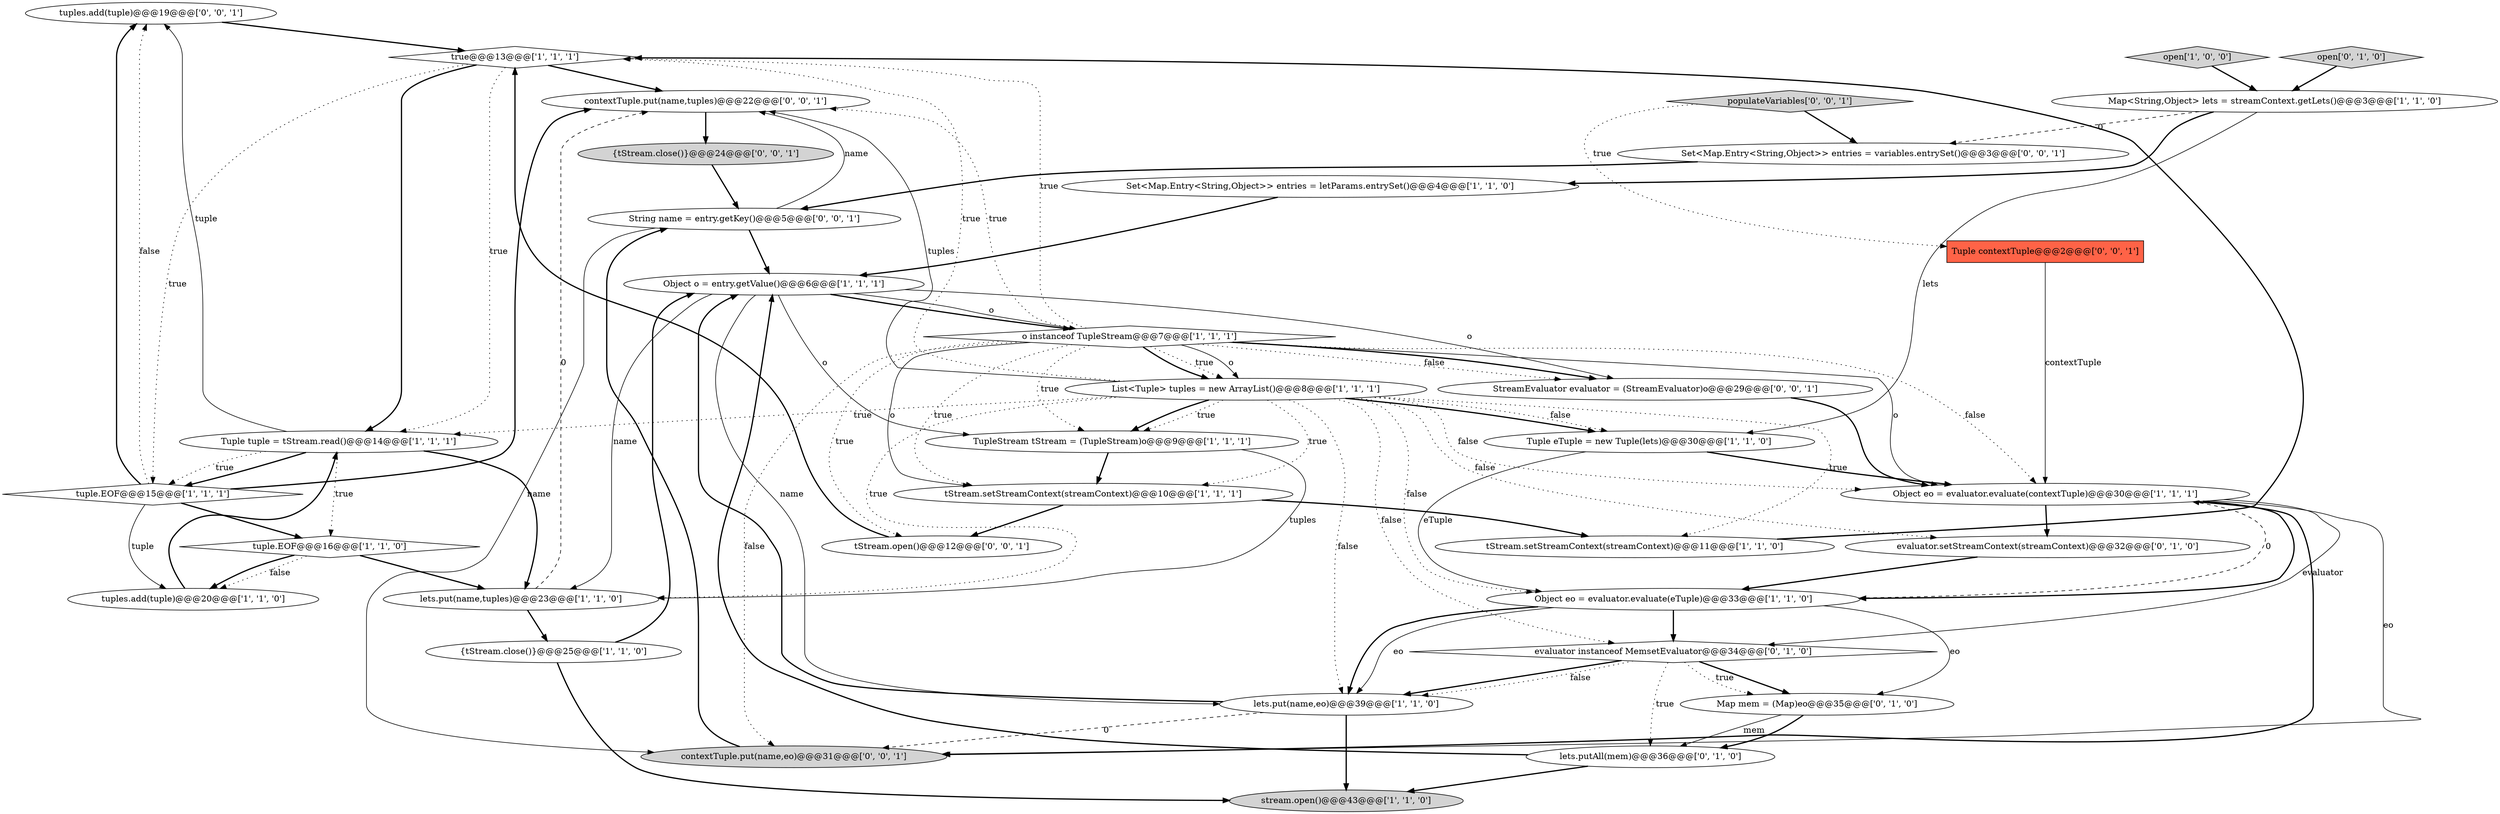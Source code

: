 digraph {
28 [style = filled, label = "tuples.add(tuple)@@@19@@@['0', '0', '1']", fillcolor = white, shape = ellipse image = "AAA0AAABBB3BBB"];
19 [style = filled, label = "Object eo = evaluator.evaluate(contextTuple)@@@30@@@['1', '1', '1']", fillcolor = white, shape = ellipse image = "AAA0AAABBB1BBB"];
29 [style = filled, label = "contextTuple.put(name,eo)@@@31@@@['0', '0', '1']", fillcolor = lightgray, shape = ellipse image = "AAA0AAABBB3BBB"];
26 [style = filled, label = "StreamEvaluator evaluator = (StreamEvaluator)o@@@29@@@['0', '0', '1']", fillcolor = white, shape = ellipse image = "AAA0AAABBB3BBB"];
22 [style = filled, label = "open['0', '1', '0']", fillcolor = lightgray, shape = diamond image = "AAA0AAABBB2BBB"];
17 [style = filled, label = "TupleStream tStream = (TupleStream)o@@@9@@@['1', '1', '1']", fillcolor = white, shape = ellipse image = "AAA0AAABBB1BBB"];
33 [style = filled, label = "String name = entry.getKey()@@@5@@@['0', '0', '1']", fillcolor = white, shape = ellipse image = "AAA0AAABBB3BBB"];
4 [style = filled, label = "open['1', '0', '0']", fillcolor = lightgray, shape = diamond image = "AAA0AAABBB1BBB"];
0 [style = filled, label = "lets.put(name,eo)@@@39@@@['1', '1', '0']", fillcolor = white, shape = ellipse image = "AAA0AAABBB1BBB"];
8 [style = filled, label = "o instanceof TupleStream@@@7@@@['1', '1', '1']", fillcolor = white, shape = diamond image = "AAA0AAABBB1BBB"];
7 [style = filled, label = "stream.open()@@@43@@@['1', '1', '0']", fillcolor = lightgray, shape = ellipse image = "AAA0AAABBB1BBB"];
21 [style = filled, label = "lets.putAll(mem)@@@36@@@['0', '1', '0']", fillcolor = white, shape = ellipse image = "AAA1AAABBB2BBB"];
20 [style = filled, label = "lets.put(name,tuples)@@@23@@@['1', '1', '0']", fillcolor = white, shape = ellipse image = "AAA0AAABBB1BBB"];
25 [style = filled, label = "evaluator.setStreamContext(streamContext)@@@32@@@['0', '1', '0']", fillcolor = white, shape = ellipse image = "AAA1AAABBB2BBB"];
12 [style = filled, label = "tStream.setStreamContext(streamContext)@@@11@@@['1', '1', '0']", fillcolor = white, shape = ellipse image = "AAA0AAABBB1BBB"];
11 [style = filled, label = "Set<Map.Entry<String,Object>> entries = letParams.entrySet()@@@4@@@['1', '1', '0']", fillcolor = white, shape = ellipse image = "AAA0AAABBB1BBB"];
34 [style = filled, label = "Tuple contextTuple@@@2@@@['0', '0', '1']", fillcolor = tomato, shape = box image = "AAA0AAABBB3BBB"];
24 [style = filled, label = "Map mem = (Map)eo@@@35@@@['0', '1', '0']", fillcolor = white, shape = ellipse image = "AAA1AAABBB2BBB"];
30 [style = filled, label = "contextTuple.put(name,tuples)@@@22@@@['0', '0', '1']", fillcolor = white, shape = ellipse image = "AAA0AAABBB3BBB"];
16 [style = filled, label = "{tStream.close()}@@@25@@@['1', '1', '0']", fillcolor = white, shape = ellipse image = "AAA0AAABBB1BBB"];
15 [style = filled, label = "List<Tuple> tuples = new ArrayList()@@@8@@@['1', '1', '1']", fillcolor = white, shape = ellipse image = "AAA0AAABBB1BBB"];
18 [style = filled, label = "tuples.add(tuple)@@@20@@@['1', '1', '0']", fillcolor = white, shape = ellipse image = "AAA0AAABBB1BBB"];
10 [style = filled, label = "Object eo = evaluator.evaluate(eTuple)@@@33@@@['1', '1', '0']", fillcolor = white, shape = ellipse image = "AAA0AAABBB1BBB"];
14 [style = filled, label = "tuple.EOF@@@15@@@['1', '1', '1']", fillcolor = white, shape = diamond image = "AAA0AAABBB1BBB"];
5 [style = filled, label = "true@@@13@@@['1', '1', '1']", fillcolor = white, shape = diamond image = "AAA0AAABBB1BBB"];
27 [style = filled, label = "tStream.open()@@@12@@@['0', '0', '1']", fillcolor = white, shape = ellipse image = "AAA0AAABBB3BBB"];
31 [style = filled, label = "{tStream.close()}@@@24@@@['0', '0', '1']", fillcolor = lightgray, shape = ellipse image = "AAA0AAABBB3BBB"];
13 [style = filled, label = "Map<String,Object> lets = streamContext.getLets()@@@3@@@['1', '1', '0']", fillcolor = white, shape = ellipse image = "AAA0AAABBB1BBB"];
1 [style = filled, label = "Tuple eTuple = new Tuple(lets)@@@30@@@['1', '1', '0']", fillcolor = white, shape = ellipse image = "AAA0AAABBB1BBB"];
3 [style = filled, label = "Object o = entry.getValue()@@@6@@@['1', '1', '1']", fillcolor = white, shape = ellipse image = "AAA0AAABBB1BBB"];
2 [style = filled, label = "tuple.EOF@@@16@@@['1', '1', '0']", fillcolor = white, shape = diamond image = "AAA0AAABBB1BBB"];
6 [style = filled, label = "tStream.setStreamContext(streamContext)@@@10@@@['1', '1', '1']", fillcolor = white, shape = ellipse image = "AAA0AAABBB1BBB"];
23 [style = filled, label = "evaluator instanceof MemsetEvaluator@@@34@@@['0', '1', '0']", fillcolor = white, shape = diamond image = "AAA1AAABBB2BBB"];
32 [style = filled, label = "Set<Map.Entry<String,Object>> entries = variables.entrySet()@@@3@@@['0', '0', '1']", fillcolor = white, shape = ellipse image = "AAA0AAABBB3BBB"];
9 [style = filled, label = "Tuple tuple = tStream.read()@@@14@@@['1', '1', '1']", fillcolor = white, shape = ellipse image = "AAA0AAABBB1BBB"];
35 [style = filled, label = "populateVariables['0', '0', '1']", fillcolor = lightgray, shape = diamond image = "AAA0AAABBB3BBB"];
24->21 [style = bold, label=""];
5->14 [style = dotted, label="true"];
21->3 [style = bold, label=""];
15->1 [style = bold, label=""];
10->23 [style = bold, label=""];
17->20 [style = solid, label="tuples"];
25->10 [style = bold, label=""];
8->29 [style = dotted, label="false"];
15->0 [style = dotted, label="false"];
15->1 [style = dotted, label="false"];
8->26 [style = dotted, label="false"];
35->32 [style = bold, label=""];
14->28 [style = bold, label=""];
13->11 [style = bold, label=""];
19->29 [style = bold, label=""];
8->15 [style = dotted, label="true"];
23->21 [style = dotted, label="true"];
15->20 [style = dotted, label="true"];
13->1 [style = solid, label="lets"];
6->12 [style = bold, label=""];
9->14 [style = bold, label=""];
8->5 [style = dotted, label="true"];
16->7 [style = bold, label=""];
15->9 [style = dotted, label="true"];
31->33 [style = bold, label=""];
29->33 [style = bold, label=""];
8->19 [style = solid, label="o"];
22->13 [style = bold, label=""];
13->32 [style = dashed, label="0"];
8->27 [style = dotted, label="true"];
20->16 [style = bold, label=""];
0->29 [style = dashed, label="0"];
0->7 [style = bold, label=""];
8->26 [style = bold, label=""];
5->9 [style = dotted, label="true"];
9->20 [style = bold, label=""];
33->30 [style = solid, label="name"];
15->6 [style = dotted, label="true"];
10->0 [style = solid, label="eo"];
6->27 [style = bold, label=""];
30->31 [style = bold, label=""];
26->19 [style = bold, label=""];
15->10 [style = dotted, label="false"];
14->30 [style = bold, label=""];
17->6 [style = bold, label=""];
8->6 [style = solid, label="o"];
20->30 [style = dashed, label="0"];
34->19 [style = solid, label="contextTuple"];
9->28 [style = solid, label="tuple"];
35->34 [style = dotted, label="true"];
3->8 [style = bold, label=""];
3->26 [style = solid, label="o"];
8->19 [style = dotted, label="false"];
15->19 [style = dotted, label="false"];
32->33 [style = bold, label=""];
15->17 [style = bold, label=""];
33->29 [style = solid, label="name"];
15->17 [style = dotted, label="true"];
11->3 [style = bold, label=""];
14->28 [style = dotted, label="false"];
24->21 [style = solid, label="mem"];
15->23 [style = dotted, label="false"];
8->6 [style = dotted, label="true"];
3->0 [style = solid, label="name"];
0->3 [style = bold, label=""];
23->0 [style = bold, label=""];
19->25 [style = bold, label=""];
15->5 [style = dotted, label="true"];
18->9 [style = bold, label=""];
16->3 [style = bold, label=""];
21->7 [style = bold, label=""];
28->5 [style = bold, label=""];
14->2 [style = bold, label=""];
4->13 [style = bold, label=""];
3->8 [style = solid, label="o"];
8->17 [style = dotted, label="true"];
10->0 [style = bold, label=""];
2->18 [style = dotted, label="false"];
10->24 [style = solid, label="eo"];
19->10 [style = bold, label=""];
9->14 [style = dotted, label="true"];
23->24 [style = bold, label=""];
8->30 [style = dotted, label="true"];
19->29 [style = solid, label="eo"];
15->30 [style = solid, label="tuples"];
23->24 [style = dotted, label="true"];
5->9 [style = bold, label=""];
9->2 [style = dotted, label="true"];
19->23 [style = solid, label="evaluator"];
1->10 [style = solid, label="eTuple"];
8->15 [style = solid, label="o"];
3->17 [style = solid, label="o"];
12->5 [style = bold, label=""];
2->18 [style = bold, label=""];
14->18 [style = solid, label="tuple"];
3->20 [style = solid, label="name"];
5->30 [style = bold, label=""];
2->20 [style = bold, label=""];
33->3 [style = bold, label=""];
27->5 [style = bold, label=""];
23->0 [style = dotted, label="false"];
1->19 [style = bold, label=""];
15->25 [style = dotted, label="false"];
10->19 [style = dashed, label="0"];
8->15 [style = bold, label=""];
15->12 [style = dotted, label="true"];
}
